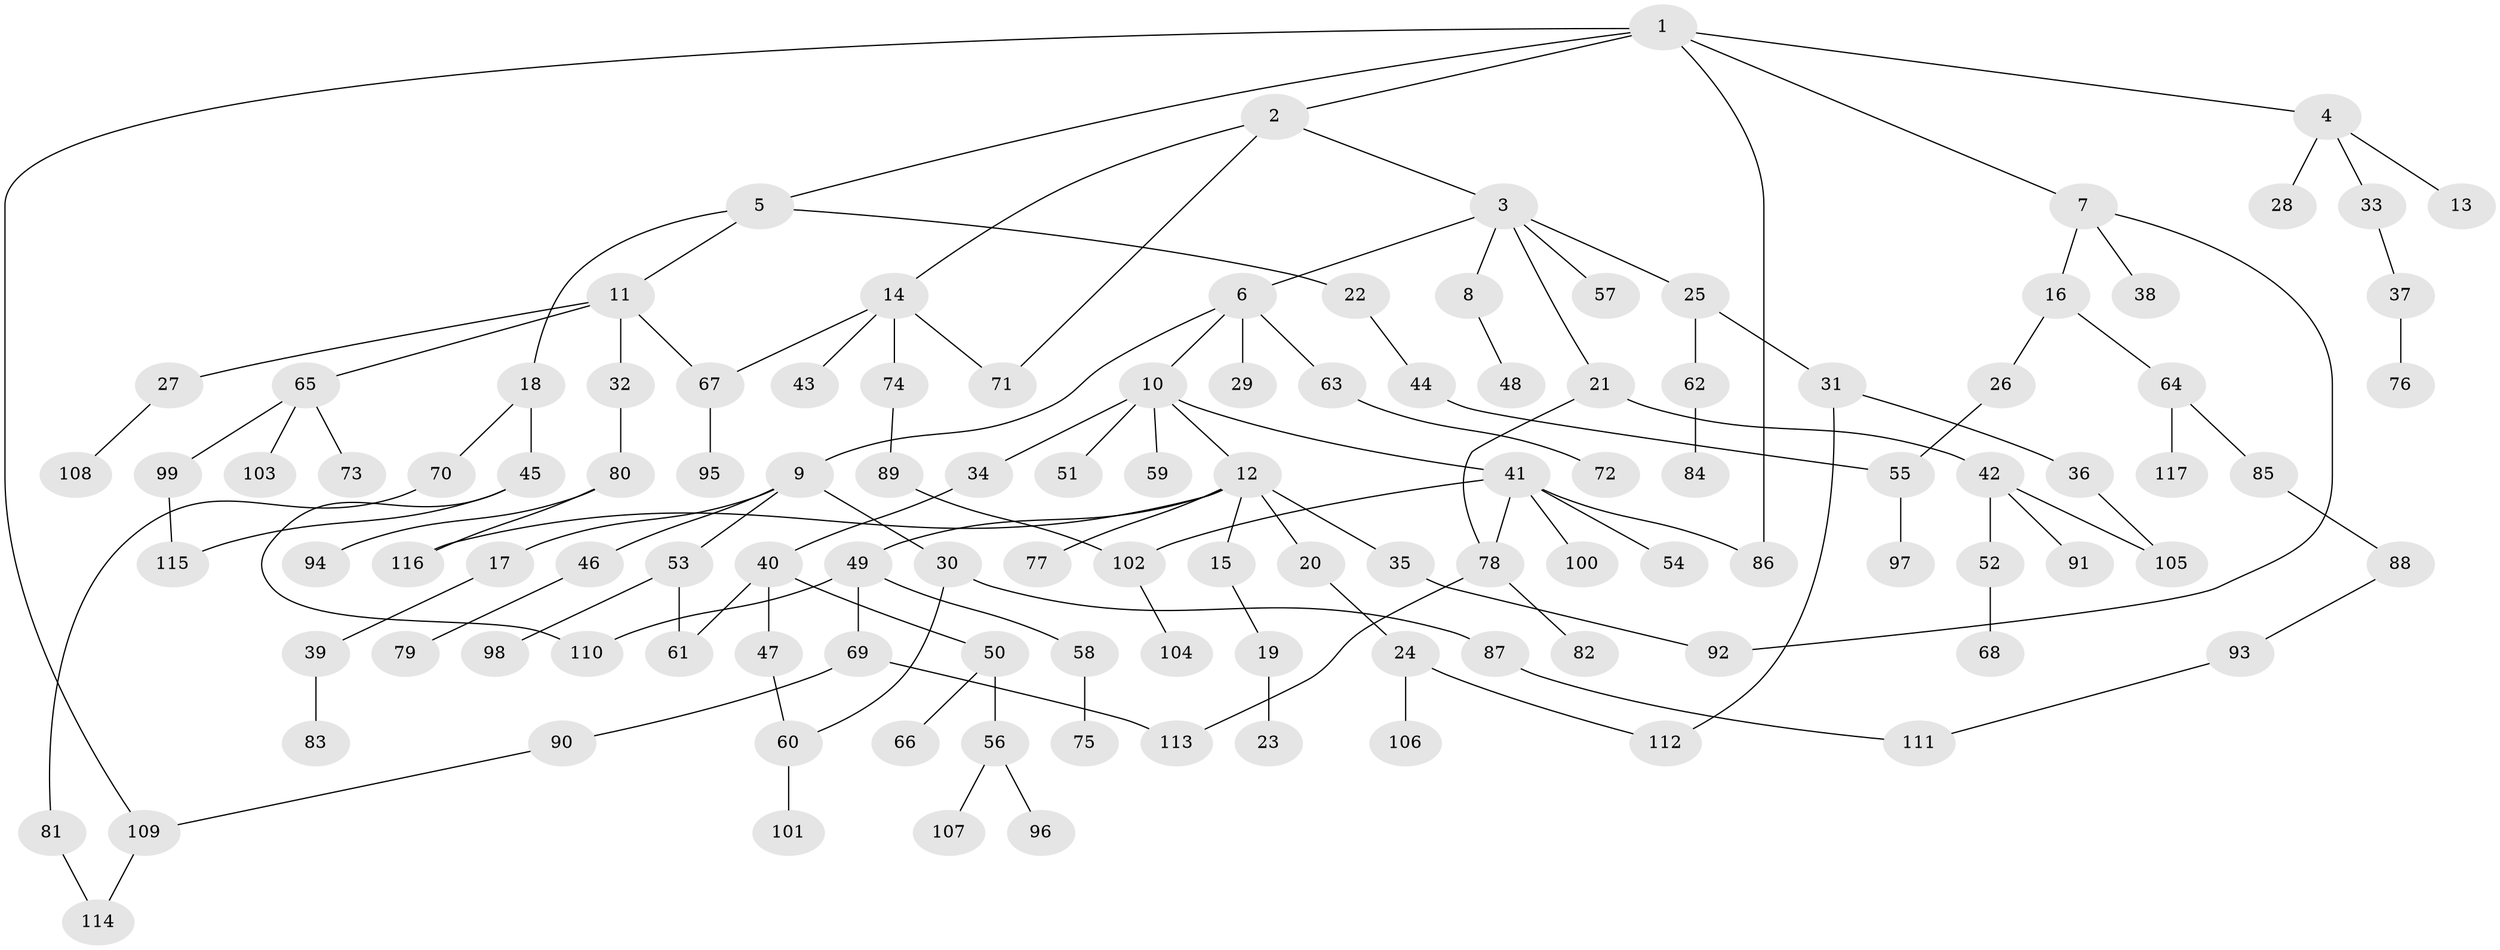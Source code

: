 // Generated by graph-tools (version 1.1) at 2025/10/02/27/25 16:10:54]
// undirected, 117 vertices, 134 edges
graph export_dot {
graph [start="1"]
  node [color=gray90,style=filled];
  1;
  2;
  3;
  4;
  5;
  6;
  7;
  8;
  9;
  10;
  11;
  12;
  13;
  14;
  15;
  16;
  17;
  18;
  19;
  20;
  21;
  22;
  23;
  24;
  25;
  26;
  27;
  28;
  29;
  30;
  31;
  32;
  33;
  34;
  35;
  36;
  37;
  38;
  39;
  40;
  41;
  42;
  43;
  44;
  45;
  46;
  47;
  48;
  49;
  50;
  51;
  52;
  53;
  54;
  55;
  56;
  57;
  58;
  59;
  60;
  61;
  62;
  63;
  64;
  65;
  66;
  67;
  68;
  69;
  70;
  71;
  72;
  73;
  74;
  75;
  76;
  77;
  78;
  79;
  80;
  81;
  82;
  83;
  84;
  85;
  86;
  87;
  88;
  89;
  90;
  91;
  92;
  93;
  94;
  95;
  96;
  97;
  98;
  99;
  100;
  101;
  102;
  103;
  104;
  105;
  106;
  107;
  108;
  109;
  110;
  111;
  112;
  113;
  114;
  115;
  116;
  117;
  1 -- 2;
  1 -- 4;
  1 -- 5;
  1 -- 7;
  1 -- 86;
  1 -- 109;
  2 -- 3;
  2 -- 14;
  2 -- 71;
  3 -- 6;
  3 -- 8;
  3 -- 21;
  3 -- 25;
  3 -- 57;
  4 -- 13;
  4 -- 28;
  4 -- 33;
  5 -- 11;
  5 -- 18;
  5 -- 22;
  6 -- 9;
  6 -- 10;
  6 -- 29;
  6 -- 63;
  7 -- 16;
  7 -- 38;
  7 -- 92;
  8 -- 48;
  9 -- 17;
  9 -- 30;
  9 -- 46;
  9 -- 53;
  10 -- 12;
  10 -- 34;
  10 -- 41;
  10 -- 51;
  10 -- 59;
  11 -- 27;
  11 -- 32;
  11 -- 65;
  11 -- 67;
  12 -- 15;
  12 -- 20;
  12 -- 35;
  12 -- 49;
  12 -- 77;
  12 -- 116;
  14 -- 43;
  14 -- 74;
  14 -- 71;
  14 -- 67;
  15 -- 19;
  16 -- 26;
  16 -- 64;
  17 -- 39;
  18 -- 45;
  18 -- 70;
  19 -- 23;
  20 -- 24;
  21 -- 42;
  21 -- 78;
  22 -- 44;
  24 -- 106;
  24 -- 112;
  25 -- 31;
  25 -- 62;
  26 -- 55;
  27 -- 108;
  30 -- 87;
  30 -- 60;
  31 -- 36;
  31 -- 112;
  32 -- 80;
  33 -- 37;
  34 -- 40;
  35 -- 92;
  36 -- 105;
  37 -- 76;
  39 -- 83;
  40 -- 47;
  40 -- 50;
  40 -- 61;
  41 -- 54;
  41 -- 78;
  41 -- 100;
  41 -- 102;
  41 -- 86;
  42 -- 52;
  42 -- 91;
  42 -- 105;
  44 -- 55;
  45 -- 110;
  45 -- 115;
  46 -- 79;
  47 -- 60;
  49 -- 58;
  49 -- 69;
  49 -- 110;
  50 -- 56;
  50 -- 66;
  52 -- 68;
  53 -- 61;
  53 -- 98;
  55 -- 97;
  56 -- 96;
  56 -- 107;
  58 -- 75;
  60 -- 101;
  62 -- 84;
  63 -- 72;
  64 -- 85;
  64 -- 117;
  65 -- 73;
  65 -- 99;
  65 -- 103;
  67 -- 95;
  69 -- 90;
  69 -- 113;
  70 -- 81;
  74 -- 89;
  78 -- 82;
  78 -- 113;
  80 -- 94;
  80 -- 116;
  81 -- 114;
  85 -- 88;
  87 -- 111;
  88 -- 93;
  89 -- 102;
  90 -- 109;
  93 -- 111;
  99 -- 115;
  102 -- 104;
  109 -- 114;
}
